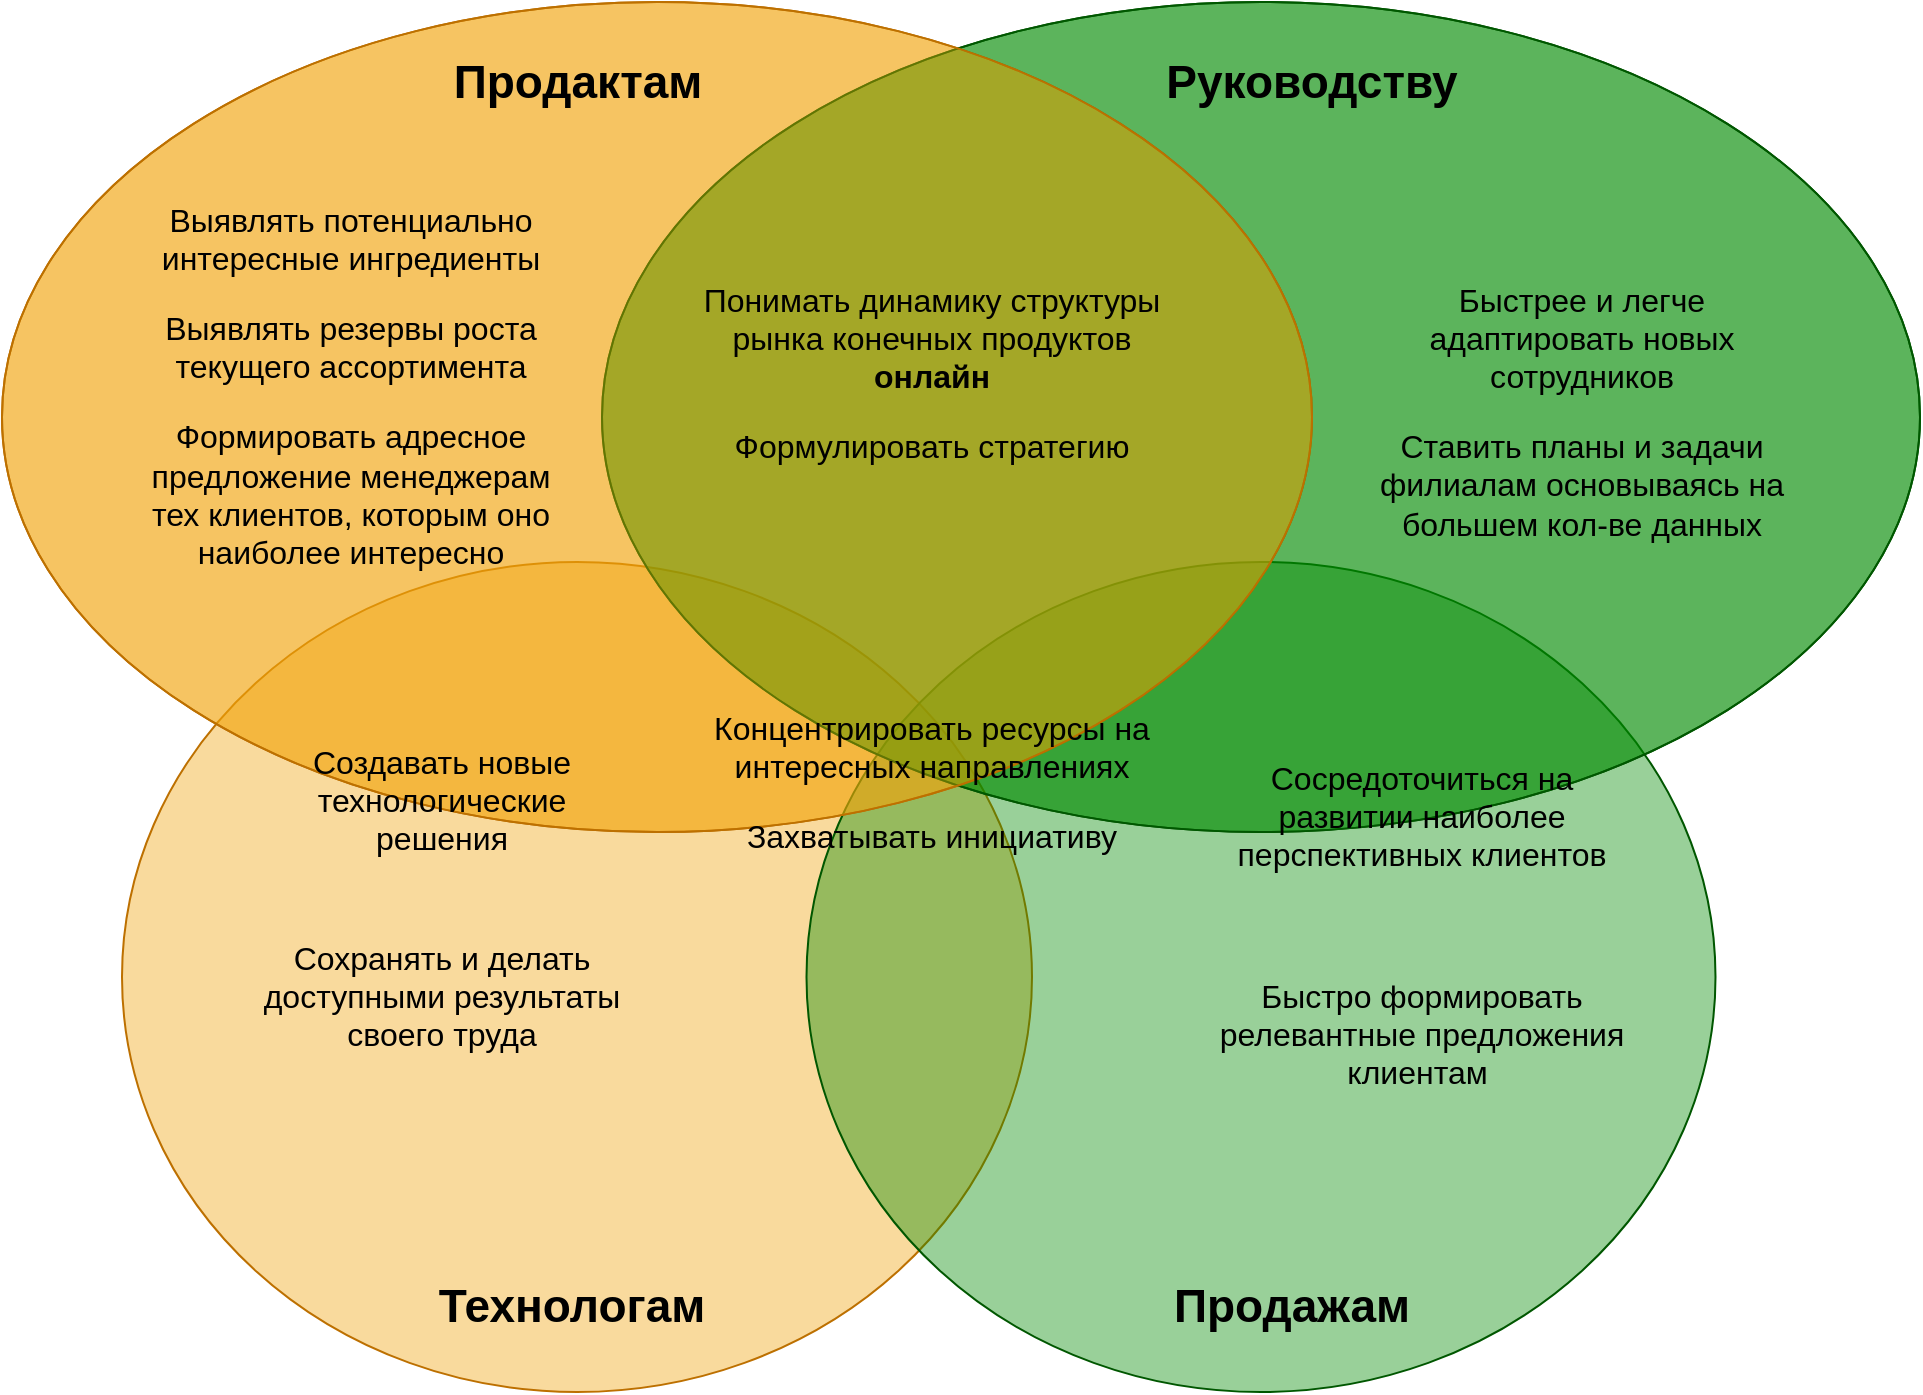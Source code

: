 <mxfile version="13.9.2" type="github">
  <diagram id="3228e29e-7158-1315-38df-8450db1d8a1d" name="Page-1">
    <mxGraphModel dx="1422" dy="705" grid="1" gridSize="10" guides="1" tooltips="1" connect="1" arrows="1" fold="1" page="1" pageScale="1" pageWidth="1169" pageHeight="827" background="#ffffff" math="0" shadow="0">
      <root>
        <mxCell id="0" />
        <mxCell id="1" parent="0" />
        <mxCell id="dI4qYqqZvMvF2SmlzUJT-21611" value="" style="ellipse;whiteSpace=wrap;html=1;fillColor=#f0a30a;strokeColor=#BD7000;fillOpacity=40;fontColor=#ffffff;" vertex="1" parent="1">
          <mxGeometry x="180" y="480" width="455" height="415" as="geometry" />
        </mxCell>
        <mxCell id="dI4qYqqZvMvF2SmlzUJT-21612" value="" style="ellipse;whiteSpace=wrap;html=1;fillColor=#008a00;strokeColor=#005700;fontColor=#ffffff;fillOpacity=40;" vertex="1" parent="1">
          <mxGeometry x="522.25" y="480" width="454.5" height="415" as="geometry" />
        </mxCell>
        <mxCell id="dI4qYqqZvMvF2SmlzUJT-21606" value="" style="ellipse;whiteSpace=wrap;html=1;fillColor=#008a00;strokeColor=#005700;fontColor=#ffffff;fillOpacity=40;" vertex="1" parent="1">
          <mxGeometry x="420" y="200" width="659" height="415" as="geometry" />
        </mxCell>
        <mxCell id="dI4qYqqZvMvF2SmlzUJT-21607" value="" style="ellipse;whiteSpace=wrap;html=1;fillColor=#f0a30a;strokeColor=#BD7000;fillOpacity=40;fontColor=#ffffff;" vertex="1" parent="1">
          <mxGeometry x="120" y="200" width="655" height="415" as="geometry" />
        </mxCell>
        <mxCell id="dI4qYqqZvMvF2SmlzUJT-21598" value="" style="ellipse;whiteSpace=wrap;html=1;fillColor=#008a00;strokeColor=#005700;fontColor=#ffffff;fillOpacity=40;" vertex="1" parent="1">
          <mxGeometry x="420" y="200" width="659" height="415" as="geometry" />
        </mxCell>
        <mxCell id="dI4qYqqZvMvF2SmlzUJT-21594" value="&lt;h1 style=&quot;font-size: 16px&quot;&gt;&lt;span style=&quot;font-weight: normal&quot;&gt;Быстрее и легче адаптировать новых сотрудников&lt;/span&gt;&lt;br&gt;&lt;/h1&gt;&lt;p style=&quot;font-size: 16px&quot;&gt;Ставить планы и задачи филиалам основываясь на большем кол-ве данных&lt;/p&gt;&lt;p style=&quot;font-size: 16px&quot;&gt;&lt;br style=&quot;font-size: 16px&quot;&gt;&lt;/p&gt;&lt;p style=&quot;font-size: 16px&quot;&gt;&lt;br style=&quot;font-size: 16px&quot;&gt;&lt;/p&gt;" style="text;html=1;strokeColor=none;fillColor=none;spacing=5;spacingTop=-20;whiteSpace=wrap;overflow=hidden;rounded=0;fontSize=16;align=center;" vertex="1" parent="1">
          <mxGeometry x="800" y="338.75" width="220" height="132.5" as="geometry" />
        </mxCell>
        <mxCell id="dI4qYqqZvMvF2SmlzUJT-21597" value="" style="ellipse;whiteSpace=wrap;html=1;fillColor=#f0a30a;strokeColor=#BD7000;fillOpacity=40;fontColor=#ffffff;" vertex="1" parent="1">
          <mxGeometry x="120" y="200" width="655" height="415" as="geometry" />
        </mxCell>
        <mxCell id="dI4qYqqZvMvF2SmlzUJT-21595" value="&lt;h1 style=&quot;font-size: 16px&quot;&gt;&lt;span style=&quot;font-weight: normal&quot;&gt;Понимать динамику структуры рынка конечных продуктов &lt;/span&gt;онлайн&lt;br&gt;&lt;/h1&gt;&lt;p style=&quot;font-size: 16px&quot;&gt;Формулировать стратегию&lt;br&gt;&lt;/p&gt;&lt;p style=&quot;font-size: 16px&quot;&gt;&lt;br&gt;&lt;/p&gt;&lt;p style=&quot;font-size: 16px&quot;&gt;&lt;br&gt;&lt;/p&gt;&lt;p style=&quot;font-size: 16px&quot;&gt;&lt;br&gt;&lt;/p&gt;&lt;p style=&quot;font-size: 16px&quot;&gt;Концентрировать ресурсы на интересных направлениях&lt;/p&gt;&lt;p style=&quot;font-size: 16px&quot;&gt;Захватывать инициативу&lt;/p&gt;&lt;p style=&quot;font-size: 16px&quot;&gt;&lt;br style=&quot;font-size: 16px&quot;&gt;&lt;/p&gt;&lt;p style=&quot;font-size: 16px&quot;&gt;&lt;br style=&quot;font-size: 16px&quot;&gt;&lt;/p&gt;&lt;p style=&quot;font-size: 16px&quot;&gt;&lt;br style=&quot;font-size: 16px&quot;&gt;&lt;/p&gt;&lt;p style=&quot;font-size: 16px&quot;&gt;&lt;br style=&quot;font-size: 16px&quot;&gt;&lt;/p&gt;&lt;p style=&quot;font-size: 16px&quot;&gt;&lt;br style=&quot;font-size: 16px&quot;&gt;&lt;/p&gt;" style="text;html=1;strokeColor=none;fillColor=none;spacing=5;spacingTop=-20;whiteSpace=wrap;overflow=hidden;rounded=0;fontSize=16;align=center;fontFamily=Helvetica;" vertex="1" parent="1">
          <mxGeometry x="460" y="338.75" width="250" height="411.25" as="geometry" />
        </mxCell>
        <mxCell id="dI4qYqqZvMvF2SmlzUJT-21600" value="&lt;h1 style=&quot;font-size: 16px&quot;&gt;&lt;span style=&quot;font-size: 16px ; font-weight: normal&quot;&gt;Выявлять потенциально интересные ингредиенты&lt;/span&gt;&lt;br style=&quot;font-size: 16px&quot;&gt;&lt;/h1&gt;&lt;p style=&quot;font-size: 16px&quot;&gt;Выявлять резервы роста текущего ассортимента&lt;/p&gt;&lt;p style=&quot;font-size: 16px&quot;&gt;Формировать адресное предложение менеджерам тех клиентов, которым оно наиболее интересно&lt;/p&gt;" style="text;html=1;strokeColor=none;fillColor=none;spacing=5;spacingTop=-20;whiteSpace=wrap;overflow=hidden;rounded=0;fontSize=16;align=center;" vertex="1" parent="1">
          <mxGeometry x="180" y="298.75" width="229" height="212.5" as="geometry" />
        </mxCell>
        <mxCell id="dI4qYqqZvMvF2SmlzUJT-21602" value="Продактам" style="text;html=1;strokeColor=none;fillColor=none;align=center;verticalAlign=middle;whiteSpace=wrap;rounded=0;labelBackgroundColor=none;fontFamily=Helvetica;fontSize=23;fontStyle=1;rotation=0;" vertex="1" parent="1">
          <mxGeometry x="342.5" y="215" width="130" height="50" as="geometry" />
        </mxCell>
        <mxCell id="dI4qYqqZvMvF2SmlzUJT-21603" value="Руководству" style="text;html=1;strokeColor=none;fillColor=none;align=center;verticalAlign=middle;whiteSpace=wrap;rounded=0;labelBackgroundColor=none;fontFamily=Helvetica;fontSize=23;fontStyle=1;rotation=0;" vertex="1" parent="1">
          <mxGeometry x="710" y="215" width="130" height="50" as="geometry" />
        </mxCell>
        <mxCell id="dI4qYqqZvMvF2SmlzUJT-21613" value="&lt;h1 style=&quot;font-size: 16px&quot;&gt;&lt;p&gt;&lt;span style=&quot;font-weight: normal&quot;&gt;Сосредоточиться на развитии наиболее перспективных клиентов&lt;/span&gt;&lt;/p&gt;&lt;p&gt;&lt;span style=&quot;font-weight: normal&quot;&gt;&lt;br&gt;&lt;/span&gt;&lt;/p&gt;&lt;/h1&gt;&lt;h1 style=&quot;font-size: 16px&quot;&gt;&lt;span style=&quot;font-weight: normal&quot;&gt;&lt;span&gt;Быстро формировать релевантные предложения клиентам&amp;nbsp;&lt;/span&gt;&lt;br&gt;&lt;/span&gt;&lt;/h1&gt;&lt;p style=&quot;font-size: 16px&quot;&gt;&lt;br&gt;&lt;/p&gt;" style="text;html=1;strokeColor=none;fillColor=none;spacing=5;spacingTop=-20;whiteSpace=wrap;overflow=hidden;rounded=0;fontSize=16;align=center;fontStyle=1" vertex="1" parent="1">
          <mxGeometry x="720" y="572.5" width="220" height="230" as="geometry" />
        </mxCell>
        <mxCell id="dI4qYqqZvMvF2SmlzUJT-21614" value="&lt;h1 style=&quot;font-size: 16px&quot;&gt;&lt;span style=&quot;font-weight: normal&quot;&gt;Создавать новые технологические решения&lt;/span&gt;&lt;br&gt;&lt;/h1&gt;&lt;h1 style=&quot;font-size: 16px&quot;&gt;&lt;span style=&quot;font-weight: 400&quot;&gt;&lt;br&gt;&lt;/span&gt;&lt;/h1&gt;&lt;h1 style=&quot;font-size: 16px&quot;&gt;&lt;span style=&quot;font-weight: 400&quot;&gt;Сохранять и делать доступными результаты своего труда&lt;/span&gt;&lt;/h1&gt;&lt;p style=&quot;font-size: 16px&quot;&gt;&lt;br style=&quot;font-size: 16px&quot;&gt;&lt;/p&gt;" style="text;html=1;strokeColor=none;fillColor=none;spacing=5;spacingTop=-20;whiteSpace=wrap;overflow=hidden;rounded=0;fontSize=16;align=center;" vertex="1" parent="1">
          <mxGeometry x="240" y="570" width="200" height="186.25" as="geometry" />
        </mxCell>
        <mxCell id="dI4qYqqZvMvF2SmlzUJT-21615" value="Продажам" style="text;html=1;strokeColor=none;fillColor=none;align=center;verticalAlign=middle;whiteSpace=wrap;rounded=0;labelBackgroundColor=none;fontFamily=Helvetica;fontSize=23;fontStyle=1;rotation=0;" vertex="1" parent="1">
          <mxGeometry x="700" y="827" width="130" height="50" as="geometry" />
        </mxCell>
        <mxCell id="dI4qYqqZvMvF2SmlzUJT-21616" value="Технологам" style="text;html=1;strokeColor=none;fillColor=none;align=center;verticalAlign=middle;whiteSpace=wrap;rounded=0;labelBackgroundColor=none;fontFamily=Helvetica;fontSize=23;fontStyle=1;rotation=0;" vertex="1" parent="1">
          <mxGeometry x="340" y="827" width="130" height="50" as="geometry" />
        </mxCell>
      </root>
    </mxGraphModel>
  </diagram>
</mxfile>
